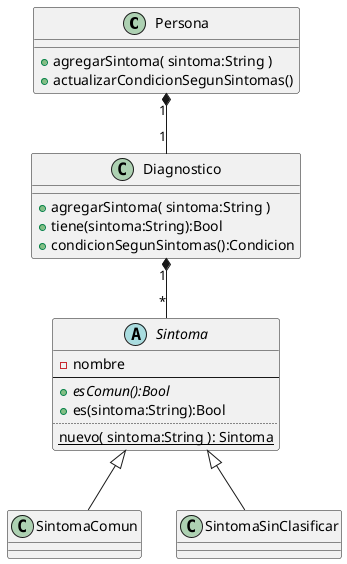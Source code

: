 @startuml

class Persona{
	+ agregarSintoma( sintoma:String )
	+ actualizarCondicionSegunSintomas()
}
class Diagnostico{
	+ agregarSintoma( sintoma:String )
	+ tiene(sintoma:String):Bool
	+ condicionSegunSintomas():Condicion
}
abstract Sintoma{
	- nombre
	---
	{abstract}+ esComun():Bool
	+ es(sintoma:String):Bool
	..
	{static} nuevo( sintoma:String ): Sintoma
}

Persona "1" *-- "1" Diagnostico
Diagnostico "1" *-- "*" Sintoma

Sintoma <|-- SintomaComun
Sintoma <|-- SintomaSinClasificar

@enduml